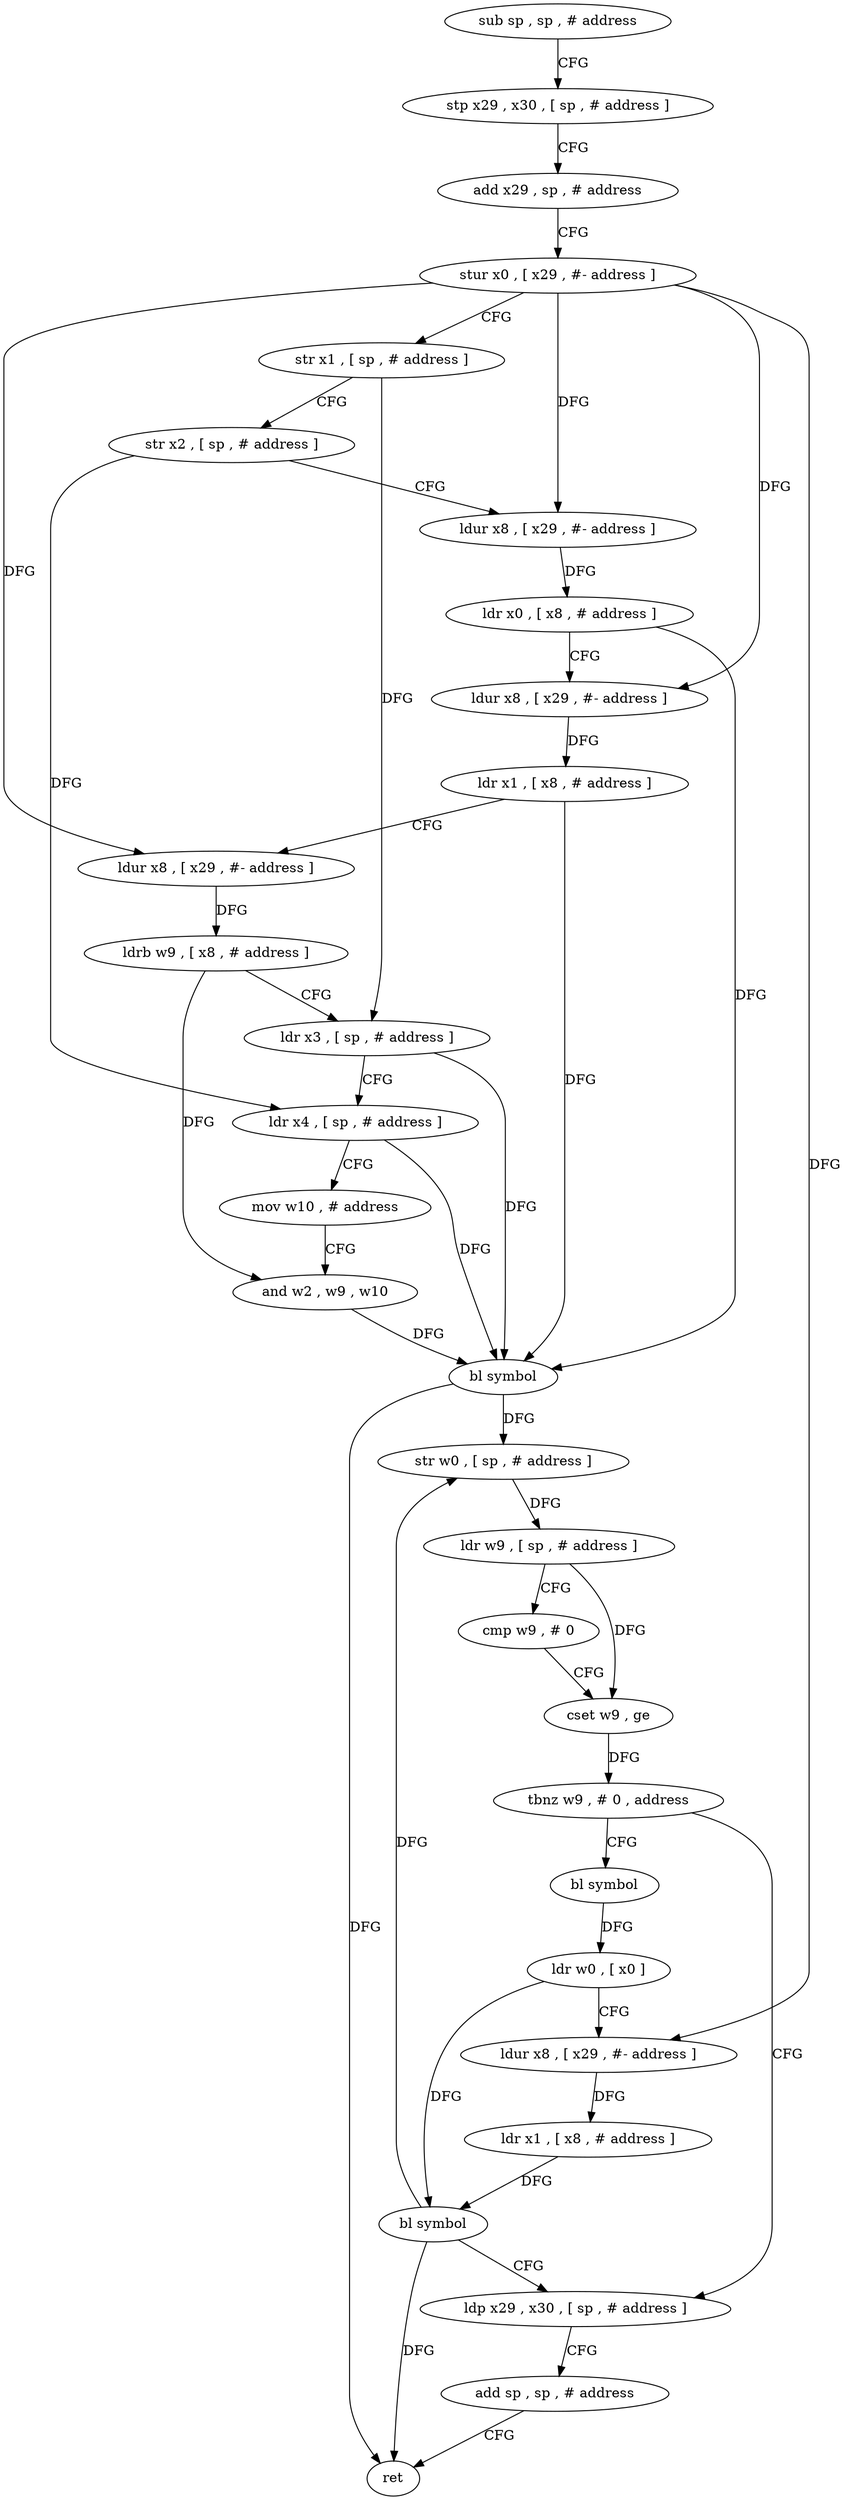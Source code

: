 digraph "func" {
"4264280" [label = "sub sp , sp , # address" ]
"4264284" [label = "stp x29 , x30 , [ sp , # address ]" ]
"4264288" [label = "add x29 , sp , # address" ]
"4264292" [label = "stur x0 , [ x29 , #- address ]" ]
"4264296" [label = "str x1 , [ sp , # address ]" ]
"4264300" [label = "str x2 , [ sp , # address ]" ]
"4264304" [label = "ldur x8 , [ x29 , #- address ]" ]
"4264308" [label = "ldr x0 , [ x8 , # address ]" ]
"4264312" [label = "ldur x8 , [ x29 , #- address ]" ]
"4264316" [label = "ldr x1 , [ x8 , # address ]" ]
"4264320" [label = "ldur x8 , [ x29 , #- address ]" ]
"4264324" [label = "ldrb w9 , [ x8 , # address ]" ]
"4264328" [label = "ldr x3 , [ sp , # address ]" ]
"4264332" [label = "ldr x4 , [ sp , # address ]" ]
"4264336" [label = "mov w10 , # address" ]
"4264340" [label = "and w2 , w9 , w10" ]
"4264344" [label = "bl symbol" ]
"4264348" [label = "str w0 , [ sp , # address ]" ]
"4264352" [label = "ldr w9 , [ sp , # address ]" ]
"4264356" [label = "cmp w9 , # 0" ]
"4264360" [label = "cset w9 , ge" ]
"4264364" [label = "tbnz w9 , # 0 , address" ]
"4264388" [label = "ldp x29 , x30 , [ sp , # address ]" ]
"4264368" [label = "bl symbol" ]
"4264392" [label = "add sp , sp , # address" ]
"4264396" [label = "ret" ]
"4264372" [label = "ldr w0 , [ x0 ]" ]
"4264376" [label = "ldur x8 , [ x29 , #- address ]" ]
"4264380" [label = "ldr x1 , [ x8 , # address ]" ]
"4264384" [label = "bl symbol" ]
"4264280" -> "4264284" [ label = "CFG" ]
"4264284" -> "4264288" [ label = "CFG" ]
"4264288" -> "4264292" [ label = "CFG" ]
"4264292" -> "4264296" [ label = "CFG" ]
"4264292" -> "4264304" [ label = "DFG" ]
"4264292" -> "4264312" [ label = "DFG" ]
"4264292" -> "4264320" [ label = "DFG" ]
"4264292" -> "4264376" [ label = "DFG" ]
"4264296" -> "4264300" [ label = "CFG" ]
"4264296" -> "4264328" [ label = "DFG" ]
"4264300" -> "4264304" [ label = "CFG" ]
"4264300" -> "4264332" [ label = "DFG" ]
"4264304" -> "4264308" [ label = "DFG" ]
"4264308" -> "4264312" [ label = "CFG" ]
"4264308" -> "4264344" [ label = "DFG" ]
"4264312" -> "4264316" [ label = "DFG" ]
"4264316" -> "4264320" [ label = "CFG" ]
"4264316" -> "4264344" [ label = "DFG" ]
"4264320" -> "4264324" [ label = "DFG" ]
"4264324" -> "4264328" [ label = "CFG" ]
"4264324" -> "4264340" [ label = "DFG" ]
"4264328" -> "4264332" [ label = "CFG" ]
"4264328" -> "4264344" [ label = "DFG" ]
"4264332" -> "4264336" [ label = "CFG" ]
"4264332" -> "4264344" [ label = "DFG" ]
"4264336" -> "4264340" [ label = "CFG" ]
"4264340" -> "4264344" [ label = "DFG" ]
"4264344" -> "4264348" [ label = "DFG" ]
"4264344" -> "4264396" [ label = "DFG" ]
"4264348" -> "4264352" [ label = "DFG" ]
"4264352" -> "4264356" [ label = "CFG" ]
"4264352" -> "4264360" [ label = "DFG" ]
"4264356" -> "4264360" [ label = "CFG" ]
"4264360" -> "4264364" [ label = "DFG" ]
"4264364" -> "4264388" [ label = "CFG" ]
"4264364" -> "4264368" [ label = "CFG" ]
"4264388" -> "4264392" [ label = "CFG" ]
"4264368" -> "4264372" [ label = "DFG" ]
"4264392" -> "4264396" [ label = "CFG" ]
"4264372" -> "4264376" [ label = "CFG" ]
"4264372" -> "4264384" [ label = "DFG" ]
"4264376" -> "4264380" [ label = "DFG" ]
"4264380" -> "4264384" [ label = "DFG" ]
"4264384" -> "4264388" [ label = "CFG" ]
"4264384" -> "4264348" [ label = "DFG" ]
"4264384" -> "4264396" [ label = "DFG" ]
}
